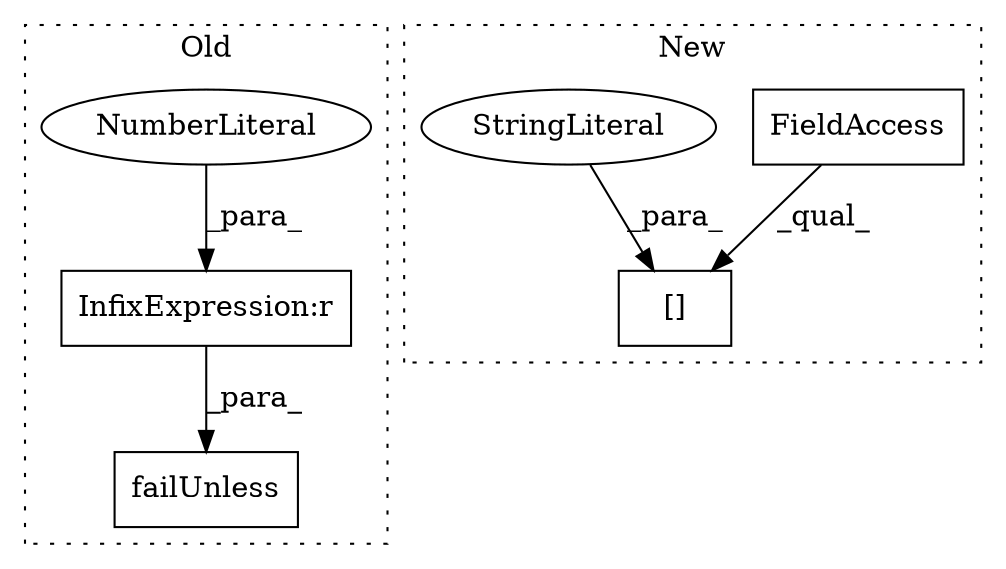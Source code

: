 digraph G {
subgraph cluster0 {
1 [label="failUnless" a="32" s="1625,1676" l="11,1" shape="box"];
3 [label="InfixExpression:r" a="27" s="1670" l="3" shape="box"];
5 [label="NumberLiteral" a="34" s="1673" l="3" shape="ellipse"];
label = "Old";
style="dotted";
}
subgraph cluster1 {
2 [label="[]" a="2" s="2280,2309" l="16,1" shape="box"];
4 [label="FieldAccess" a="22" s="2280" l="15" shape="box"];
6 [label="StringLiteral" a="45" s="2296" l="13" shape="ellipse"];
label = "New";
style="dotted";
}
3 -> 1 [label="_para_"];
4 -> 2 [label="_qual_"];
5 -> 3 [label="_para_"];
6 -> 2 [label="_para_"];
}